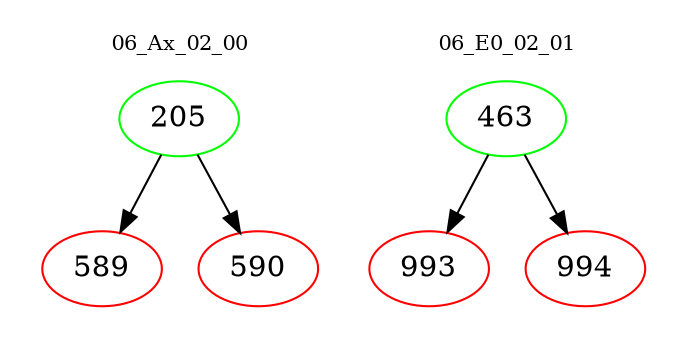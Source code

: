 digraph{
subgraph cluster_0 {
color = white
label = "06_Ax_02_00";
fontsize=10;
T0_205 [label="205", color="green"]
T0_205 -> T0_589 [color="black"]
T0_589 [label="589", color="red"]
T0_205 -> T0_590 [color="black"]
T0_590 [label="590", color="red"]
}
subgraph cluster_1 {
color = white
label = "06_E0_02_01";
fontsize=10;
T1_463 [label="463", color="green"]
T1_463 -> T1_993 [color="black"]
T1_993 [label="993", color="red"]
T1_463 -> T1_994 [color="black"]
T1_994 [label="994", color="red"]
}
}
